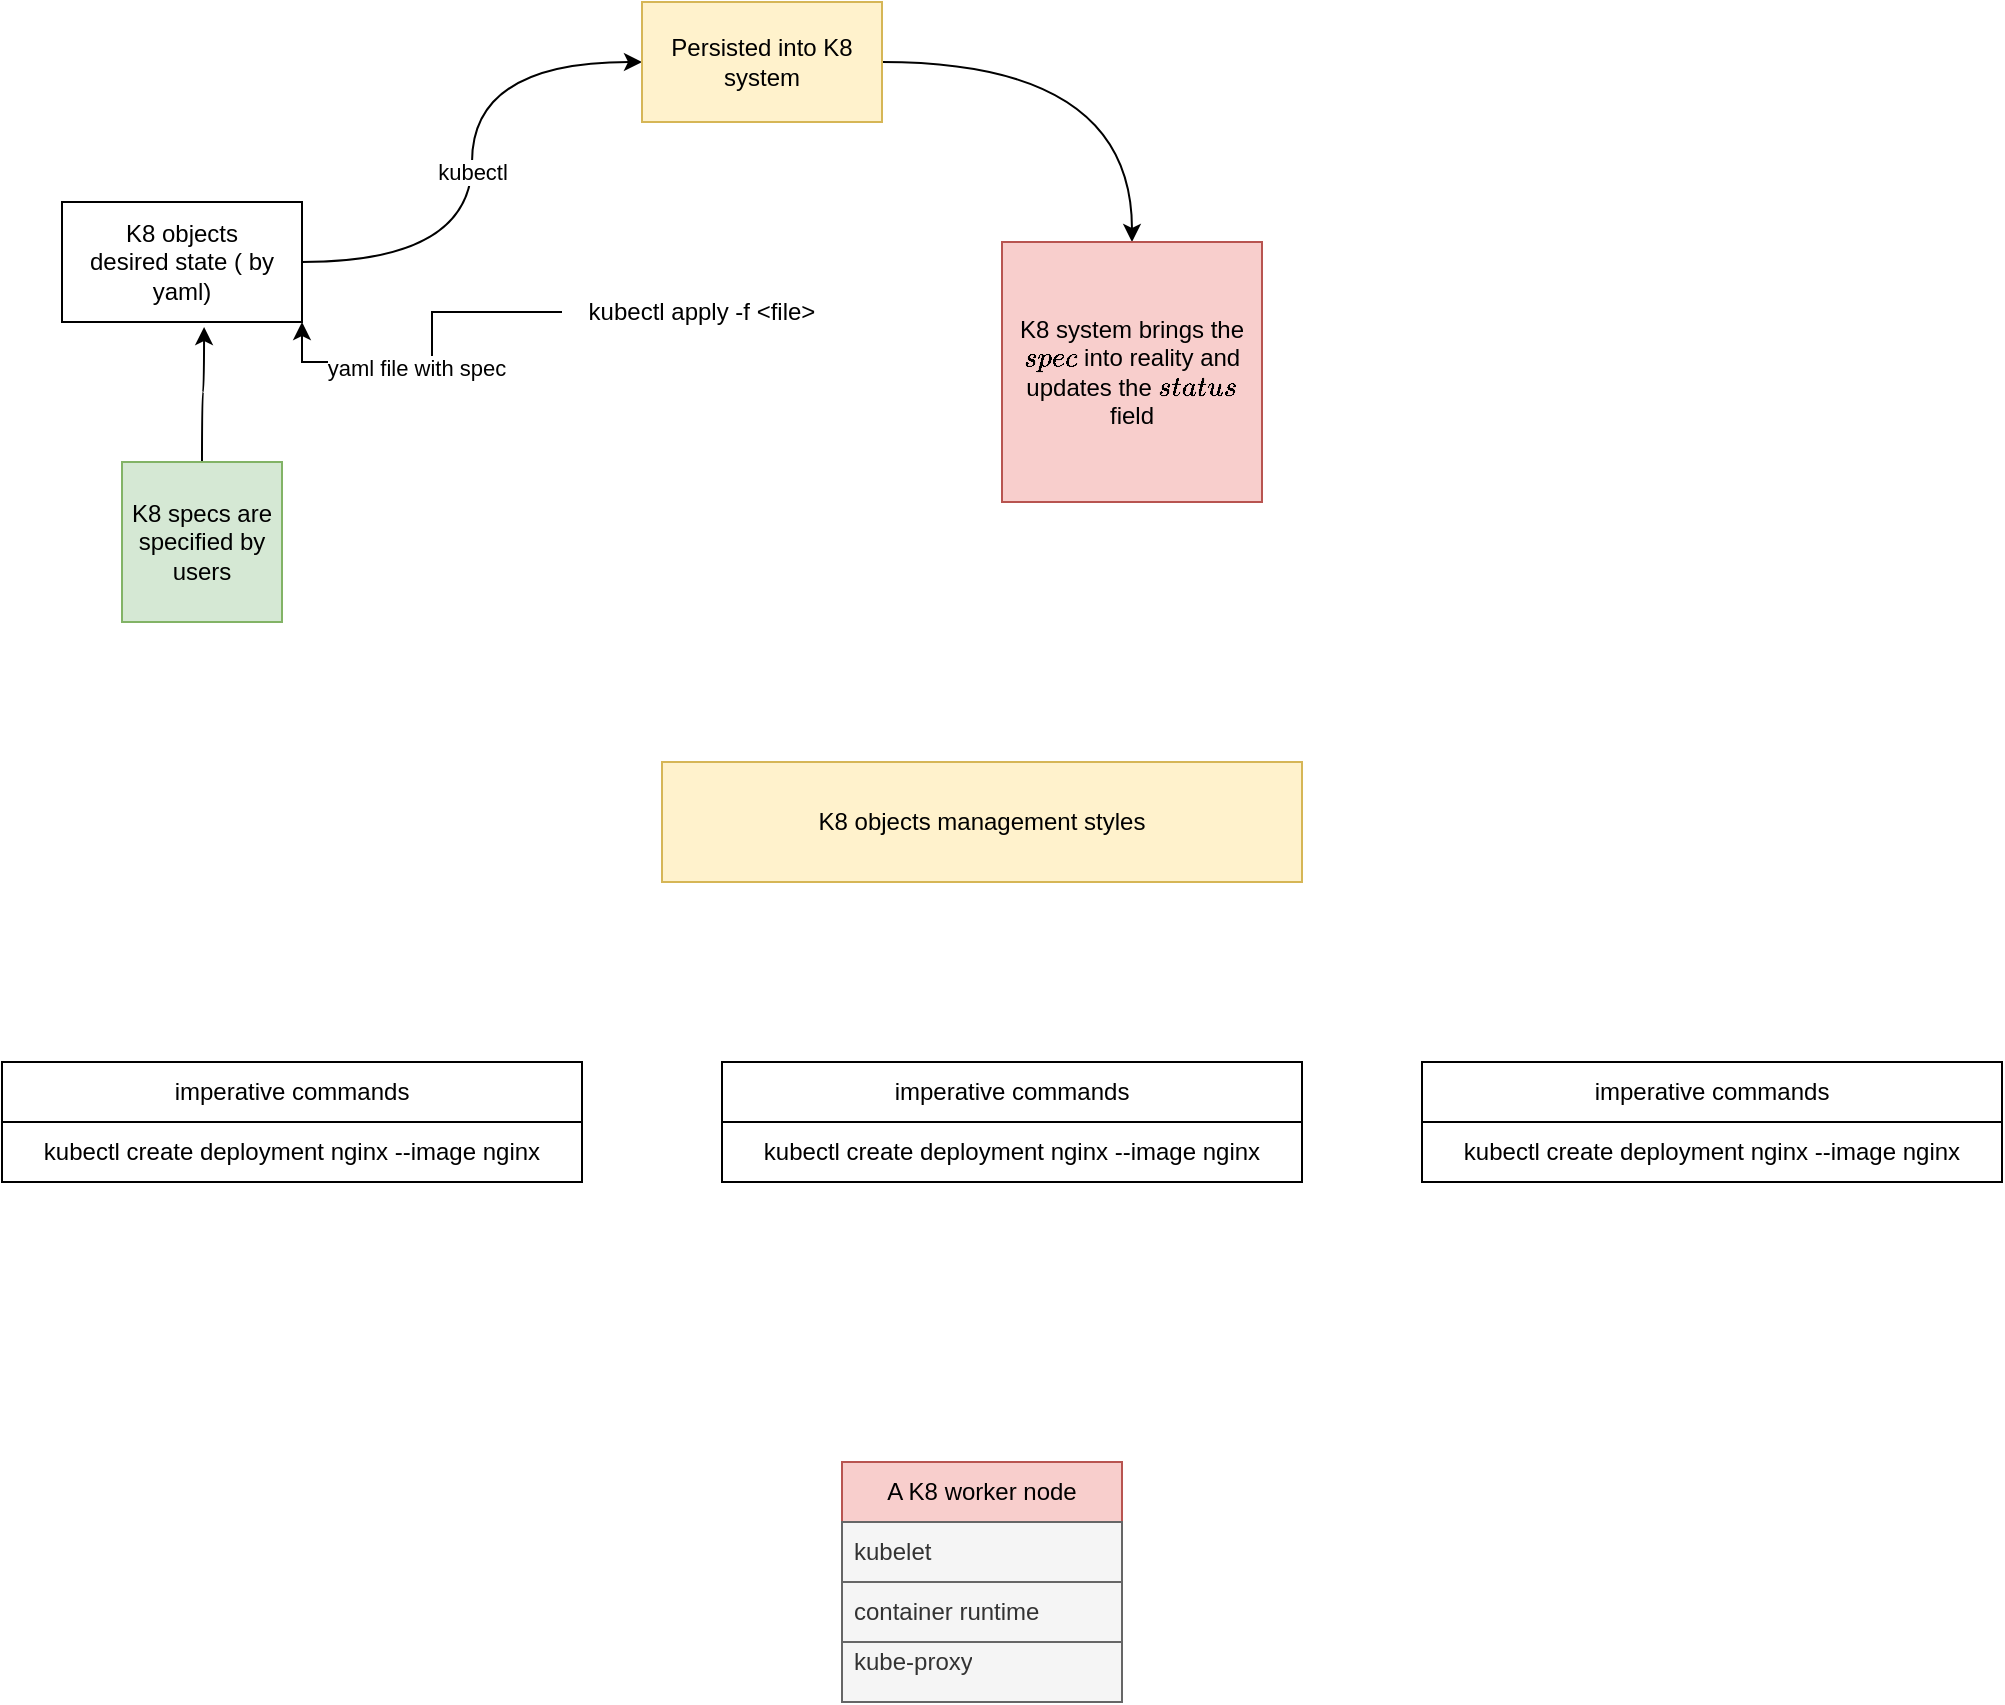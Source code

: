 <mxfile version="21.6.8" type="github">
  <diagram name="Page-1" id="WoqhhD6lpDFLgfi7OJ99">
    <mxGraphModel dx="1306" dy="712" grid="1" gridSize="10" guides="1" tooltips="1" connect="1" arrows="1" fold="1" page="1" pageScale="1" pageWidth="827" pageHeight="1169" math="0" shadow="0">
      <root>
        <mxCell id="0" />
        <mxCell id="1" parent="0" />
        <mxCell id="0i_TROUVxeNVEFwLMdWt-4" style="edgeStyle=orthogonalEdgeStyle;rounded=0;orthogonalLoop=1;jettySize=auto;html=1;entryX=0;entryY=0.5;entryDx=0;entryDy=0;curved=1;" edge="1" parent="1" source="0i_TROUVxeNVEFwLMdWt-1" target="0i_TROUVxeNVEFwLMdWt-2">
          <mxGeometry relative="1" as="geometry" />
        </mxCell>
        <mxCell id="0i_TROUVxeNVEFwLMdWt-7" value="kubectl" style="edgeLabel;html=1;align=center;verticalAlign=middle;resizable=0;points=[];" vertex="1" connectable="0" parent="0i_TROUVxeNVEFwLMdWt-4">
          <mxGeometry x="-0.026" relative="1" as="geometry">
            <mxPoint y="1" as="offset" />
          </mxGeometry>
        </mxCell>
        <mxCell id="0i_TROUVxeNVEFwLMdWt-1" value="K8 objects&lt;br&gt;desired state ( by yaml)" style="rounded=0;whiteSpace=wrap;html=1;fillColor=none;" vertex="1" parent="1">
          <mxGeometry x="50" y="130" width="120" height="60" as="geometry" />
        </mxCell>
        <mxCell id="0i_TROUVxeNVEFwLMdWt-15" style="edgeStyle=orthogonalEdgeStyle;rounded=0;orthogonalLoop=1;jettySize=auto;html=1;curved=1;" edge="1" parent="1" source="0i_TROUVxeNVEFwLMdWt-2" target="0i_TROUVxeNVEFwLMdWt-14">
          <mxGeometry relative="1" as="geometry" />
        </mxCell>
        <mxCell id="0i_TROUVxeNVEFwLMdWt-2" value="Persisted into K8 system" style="rounded=0;whiteSpace=wrap;html=1;fillColor=#fff2cc;strokeColor=#d6b656;" vertex="1" parent="1">
          <mxGeometry x="340" y="30" width="120" height="60" as="geometry" />
        </mxCell>
        <mxCell id="0i_TROUVxeNVEFwLMdWt-13" style="edgeStyle=orthogonalEdgeStyle;rounded=0;orthogonalLoop=1;jettySize=auto;html=1;entryX=0.592;entryY=1.042;entryDx=0;entryDy=0;entryPerimeter=0;curved=1;" edge="1" parent="1" source="0i_TROUVxeNVEFwLMdWt-12" target="0i_TROUVxeNVEFwLMdWt-1">
          <mxGeometry relative="1" as="geometry" />
        </mxCell>
        <mxCell id="0i_TROUVxeNVEFwLMdWt-12" value="K8 specs are specified by users" style="whiteSpace=wrap;html=1;aspect=fixed;fillColor=#d5e8d4;strokeColor=#82b366;" vertex="1" parent="1">
          <mxGeometry x="80" y="260" width="80" height="80" as="geometry" />
        </mxCell>
        <mxCell id="0i_TROUVxeNVEFwLMdWt-14" value="K8 system brings the `spec` into reality and updates the `status` field" style="whiteSpace=wrap;html=1;aspect=fixed;fillColor=#f8cecc;strokeColor=#b85450;" vertex="1" parent="1">
          <mxGeometry x="520" y="150" width="130" height="130" as="geometry" />
        </mxCell>
        <mxCell id="0i_TROUVxeNVEFwLMdWt-18" style="edgeStyle=orthogonalEdgeStyle;rounded=0;orthogonalLoop=1;jettySize=auto;html=1;entryX=1;entryY=1;entryDx=0;entryDy=0;" edge="1" parent="1" source="0i_TROUVxeNVEFwLMdWt-17" target="0i_TROUVxeNVEFwLMdWt-1">
          <mxGeometry relative="1" as="geometry" />
        </mxCell>
        <mxCell id="0i_TROUVxeNVEFwLMdWt-19" value="yaml file with spec" style="edgeLabel;html=1;align=center;verticalAlign=middle;resizable=0;points=[];" vertex="1" connectable="0" parent="0i_TROUVxeNVEFwLMdWt-18">
          <mxGeometry x="0.12" y="3" relative="1" as="geometry">
            <mxPoint as="offset" />
          </mxGeometry>
        </mxCell>
        <mxCell id="0i_TROUVxeNVEFwLMdWt-17" value="kubectl apply -f &amp;lt;file&amp;gt;" style="text;html=1;strokeColor=none;fillColor=none;align=center;verticalAlign=middle;whiteSpace=wrap;rounded=0;" vertex="1" parent="1">
          <mxGeometry x="300" y="170" width="140" height="30" as="geometry" />
        </mxCell>
        <mxCell id="0i_TROUVxeNVEFwLMdWt-21" value="K8 objects management styles" style="rounded=0;whiteSpace=wrap;html=1;fillColor=#fff2cc;strokeColor=#d6b656;" vertex="1" parent="1">
          <mxGeometry x="350" y="410" width="320" height="60" as="geometry" />
        </mxCell>
        <mxCell id="0i_TROUVxeNVEFwLMdWt-22" value="imperative commands" style="swimlane;fontStyle=0;childLayout=stackLayout;horizontal=1;startSize=30;horizontalStack=0;resizeParent=1;resizeParentMax=0;resizeLast=0;collapsible=1;marginBottom=0;whiteSpace=wrap;html=1;" vertex="1" parent="1">
          <mxGeometry x="20" y="560" width="290" height="60" as="geometry" />
        </mxCell>
        <mxCell id="0i_TROUVxeNVEFwLMdWt-24" value="kubectl create deployment nginx --image nginx" style="text;strokeColor=none;fillColor=none;align=center;verticalAlign=middle;spacingLeft=4;spacingRight=4;overflow=hidden;points=[[0,0.5],[1,0.5]];portConstraint=eastwest;rotatable=0;whiteSpace=wrap;html=1;" vertex="1" parent="0i_TROUVxeNVEFwLMdWt-22">
          <mxGeometry y="30" width="290" height="30" as="geometry" />
        </mxCell>
        <mxCell id="0i_TROUVxeNVEFwLMdWt-26" value="imperative commands" style="swimlane;fontStyle=0;childLayout=stackLayout;horizontal=1;startSize=30;horizontalStack=0;resizeParent=1;resizeParentMax=0;resizeLast=0;collapsible=1;marginBottom=0;whiteSpace=wrap;html=1;" vertex="1" parent="1">
          <mxGeometry x="380" y="560" width="290" height="60" as="geometry" />
        </mxCell>
        <mxCell id="0i_TROUVxeNVEFwLMdWt-27" value="kubectl create deployment nginx --image nginx" style="text;strokeColor=none;fillColor=none;align=center;verticalAlign=middle;spacingLeft=4;spacingRight=4;overflow=hidden;points=[[0,0.5],[1,0.5]];portConstraint=eastwest;rotatable=0;whiteSpace=wrap;html=1;" vertex="1" parent="0i_TROUVxeNVEFwLMdWt-26">
          <mxGeometry y="30" width="290" height="30" as="geometry" />
        </mxCell>
        <mxCell id="0i_TROUVxeNVEFwLMdWt-28" value="imperative commands" style="swimlane;fontStyle=0;childLayout=stackLayout;horizontal=1;startSize=30;horizontalStack=0;resizeParent=1;resizeParentMax=0;resizeLast=0;collapsible=1;marginBottom=0;whiteSpace=wrap;html=1;" vertex="1" parent="1">
          <mxGeometry x="730" y="560" width="290" height="60" as="geometry" />
        </mxCell>
        <mxCell id="0i_TROUVxeNVEFwLMdWt-29" value="kubectl create deployment nginx --image nginx" style="text;strokeColor=none;fillColor=none;align=center;verticalAlign=middle;spacingLeft=4;spacingRight=4;overflow=hidden;points=[[0,0.5],[1,0.5]];portConstraint=eastwest;rotatable=0;whiteSpace=wrap;html=1;" vertex="1" parent="0i_TROUVxeNVEFwLMdWt-28">
          <mxGeometry y="30" width="290" height="30" as="geometry" />
        </mxCell>
        <mxCell id="0i_TROUVxeNVEFwLMdWt-30" value="A K8 worker node" style="swimlane;fontStyle=0;childLayout=stackLayout;horizontal=1;startSize=30;horizontalStack=0;resizeParent=1;resizeParentMax=0;resizeLast=0;collapsible=1;marginBottom=0;whiteSpace=wrap;html=1;fillColor=#f8cecc;strokeColor=#b85450;" vertex="1" parent="1">
          <mxGeometry x="440" y="760" width="140" height="120" as="geometry" />
        </mxCell>
        <mxCell id="0i_TROUVxeNVEFwLMdWt-31" value="kubelet" style="text;strokeColor=#666666;fillColor=#f5f5f5;align=left;verticalAlign=middle;spacingLeft=4;spacingRight=4;overflow=hidden;points=[[0,0.5],[1,0.5]];portConstraint=eastwest;rotatable=0;whiteSpace=wrap;html=1;fontColor=#333333;" vertex="1" parent="0i_TROUVxeNVEFwLMdWt-30">
          <mxGeometry y="30" width="140" height="30" as="geometry" />
        </mxCell>
        <mxCell id="0i_TROUVxeNVEFwLMdWt-32" value="container runtime" style="text;strokeColor=#666666;fillColor=#f5f5f5;align=left;verticalAlign=middle;spacingLeft=4;spacingRight=4;overflow=hidden;points=[[0,0.5],[1,0.5]];portConstraint=eastwest;rotatable=0;whiteSpace=wrap;html=1;fontColor=#333333;" vertex="1" parent="0i_TROUVxeNVEFwLMdWt-30">
          <mxGeometry y="60" width="140" height="30" as="geometry" />
        </mxCell>
        <mxCell id="0i_TROUVxeNVEFwLMdWt-33" value="kube-proxy&lt;br&gt;&lt;br&gt;" style="text;strokeColor=#666666;fillColor=#f5f5f5;align=left;verticalAlign=middle;spacingLeft=4;spacingRight=4;overflow=hidden;points=[[0,0.5],[1,0.5]];portConstraint=eastwest;rotatable=0;whiteSpace=wrap;html=1;fontColor=#333333;" vertex="1" parent="0i_TROUVxeNVEFwLMdWt-30">
          <mxGeometry y="90" width="140" height="30" as="geometry" />
        </mxCell>
      </root>
    </mxGraphModel>
  </diagram>
</mxfile>
